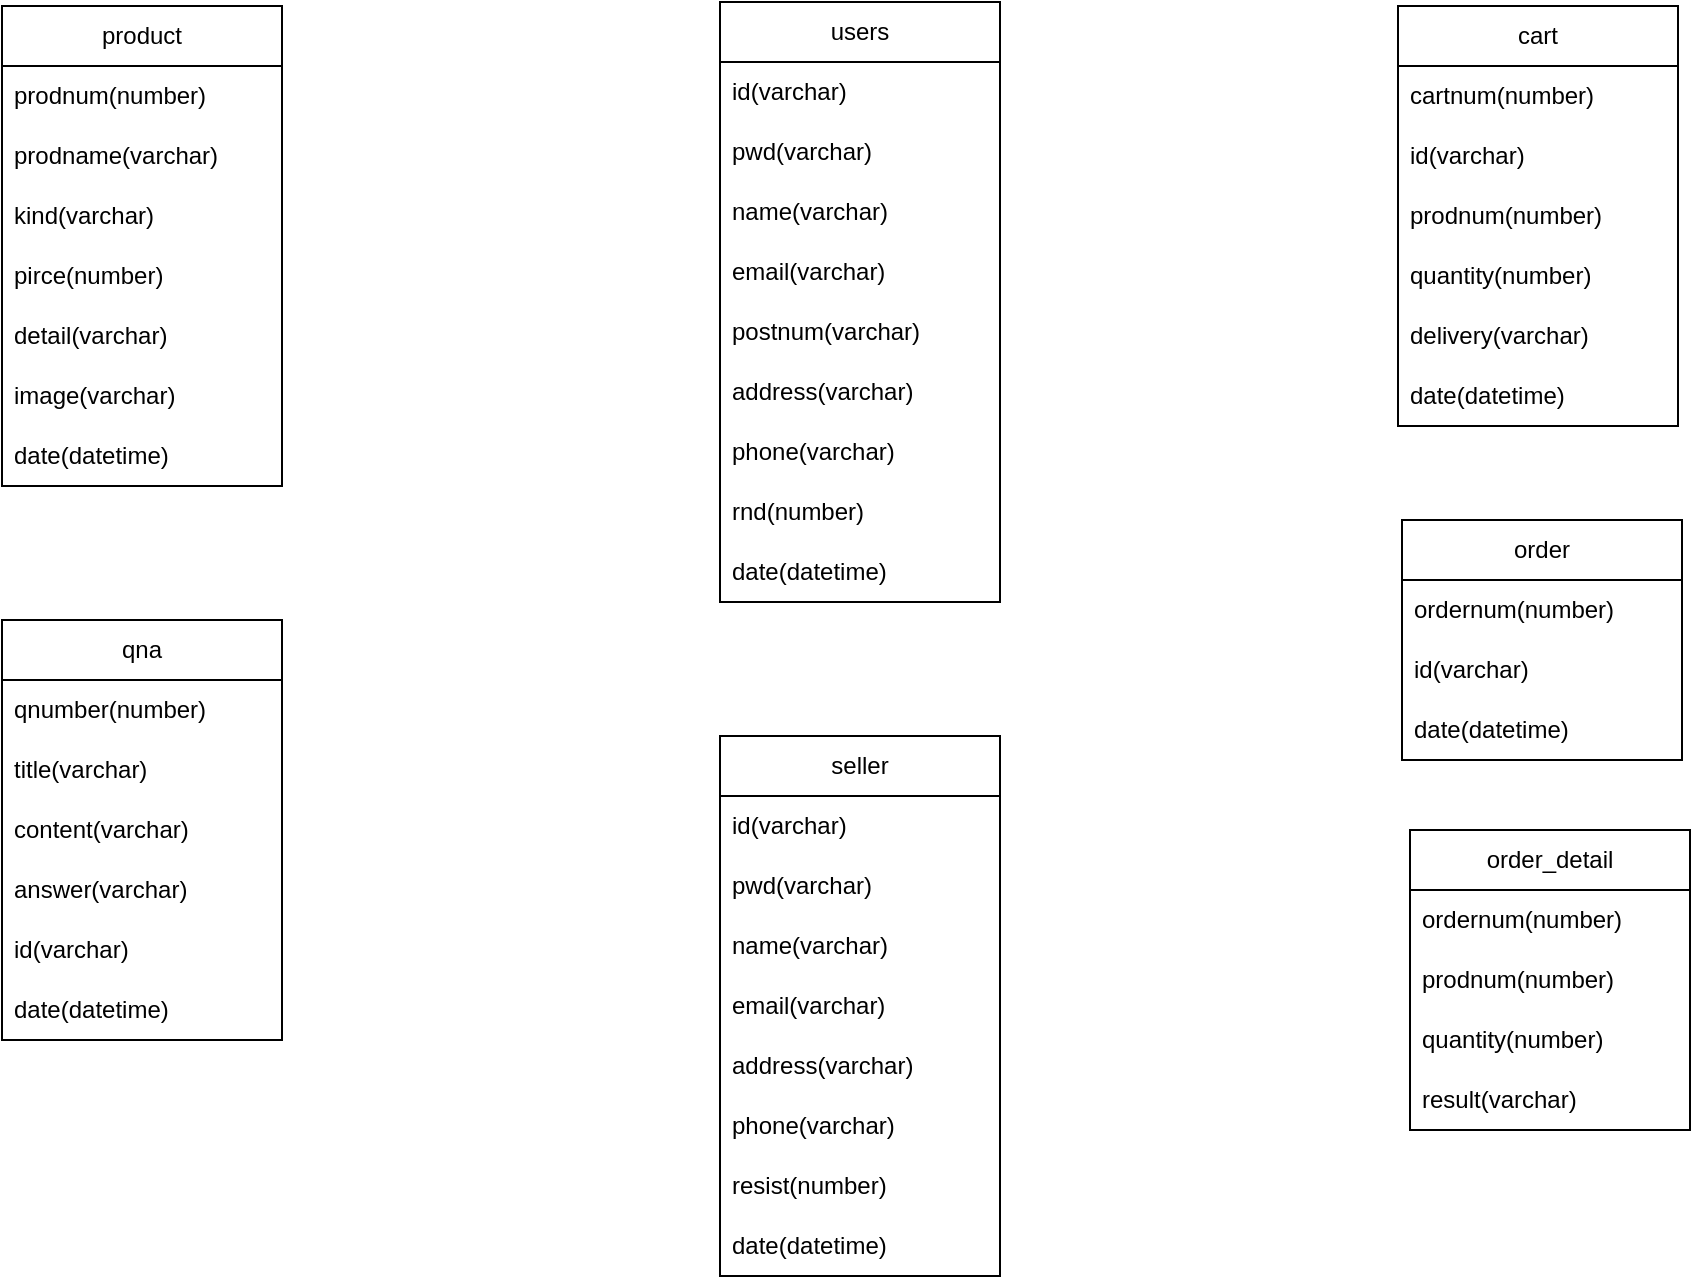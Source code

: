 <mxfile version="24.2.3" type="device">
  <diagram name="페이지-1" id="adRKBAi8nTG6_oZxn-jl">
    <mxGraphModel dx="2090" dy="980" grid="0" gridSize="10" guides="1" tooltips="1" connect="1" arrows="1" fold="1" page="0" pageScale="1" pageWidth="827" pageHeight="1169" math="0" shadow="0">
      <root>
        <mxCell id="0" />
        <mxCell id="1" parent="0" />
        <mxCell id="uZgT5-gnugRa2fQzshKv-1" value="users" style="swimlane;fontStyle=0;childLayout=stackLayout;horizontal=1;startSize=30;horizontalStack=0;resizeParent=1;resizeParentMax=0;resizeLast=0;collapsible=1;marginBottom=0;whiteSpace=wrap;html=1;" parent="1" vertex="1">
          <mxGeometry x="-244" y="-258" width="140" height="300" as="geometry" />
        </mxCell>
        <mxCell id="uZgT5-gnugRa2fQzshKv-2" value="id(varchar)" style="text;strokeColor=none;fillColor=none;align=left;verticalAlign=middle;spacingLeft=4;spacingRight=4;overflow=hidden;points=[[0,0.5],[1,0.5]];portConstraint=eastwest;rotatable=0;whiteSpace=wrap;html=1;" parent="uZgT5-gnugRa2fQzshKv-1" vertex="1">
          <mxGeometry y="30" width="140" height="30" as="geometry" />
        </mxCell>
        <mxCell id="uZgT5-gnugRa2fQzshKv-3" value="pwd(varchar)" style="text;strokeColor=none;fillColor=none;align=left;verticalAlign=middle;spacingLeft=4;spacingRight=4;overflow=hidden;points=[[0,0.5],[1,0.5]];portConstraint=eastwest;rotatable=0;whiteSpace=wrap;html=1;" parent="uZgT5-gnugRa2fQzshKv-1" vertex="1">
          <mxGeometry y="60" width="140" height="30" as="geometry" />
        </mxCell>
        <mxCell id="uZgT5-gnugRa2fQzshKv-5" value="name(varchar)" style="text;strokeColor=none;fillColor=none;align=left;verticalAlign=middle;spacingLeft=4;spacingRight=4;overflow=hidden;points=[[0,0.5],[1,0.5]];portConstraint=eastwest;rotatable=0;whiteSpace=wrap;html=1;" parent="uZgT5-gnugRa2fQzshKv-1" vertex="1">
          <mxGeometry y="90" width="140" height="30" as="geometry" />
        </mxCell>
        <mxCell id="uZgT5-gnugRa2fQzshKv-6" value="email(varchar)" style="text;strokeColor=none;fillColor=none;align=left;verticalAlign=middle;spacingLeft=4;spacingRight=4;overflow=hidden;points=[[0,0.5],[1,0.5]];portConstraint=eastwest;rotatable=0;whiteSpace=wrap;html=1;" parent="uZgT5-gnugRa2fQzshKv-1" vertex="1">
          <mxGeometry y="120" width="140" height="30" as="geometry" />
        </mxCell>
        <mxCell id="uZgT5-gnugRa2fQzshKv-9" value="postnum(varchar)" style="text;strokeColor=none;fillColor=none;align=left;verticalAlign=middle;spacingLeft=4;spacingRight=4;overflow=hidden;points=[[0,0.5],[1,0.5]];portConstraint=eastwest;rotatable=0;whiteSpace=wrap;html=1;" parent="uZgT5-gnugRa2fQzshKv-1" vertex="1">
          <mxGeometry y="150" width="140" height="30" as="geometry" />
        </mxCell>
        <mxCell id="uZgT5-gnugRa2fQzshKv-10" value="address(varchar)" style="text;strokeColor=none;fillColor=none;align=left;verticalAlign=middle;spacingLeft=4;spacingRight=4;overflow=hidden;points=[[0,0.5],[1,0.5]];portConstraint=eastwest;rotatable=0;whiteSpace=wrap;html=1;" parent="uZgT5-gnugRa2fQzshKv-1" vertex="1">
          <mxGeometry y="180" width="140" height="30" as="geometry" />
        </mxCell>
        <mxCell id="uZgT5-gnugRa2fQzshKv-8" value="phone(varchar)" style="text;strokeColor=none;fillColor=none;align=left;verticalAlign=middle;spacingLeft=4;spacingRight=4;overflow=hidden;points=[[0,0.5],[1,0.5]];portConstraint=eastwest;rotatable=0;whiteSpace=wrap;html=1;" parent="uZgT5-gnugRa2fQzshKv-1" vertex="1">
          <mxGeometry y="210" width="140" height="30" as="geometry" />
        </mxCell>
        <mxCell id="uZgT5-gnugRa2fQzshKv-7" value="rnd(number)" style="text;strokeColor=none;fillColor=none;align=left;verticalAlign=middle;spacingLeft=4;spacingRight=4;overflow=hidden;points=[[0,0.5],[1,0.5]];portConstraint=eastwest;rotatable=0;whiteSpace=wrap;html=1;" parent="uZgT5-gnugRa2fQzshKv-1" vertex="1">
          <mxGeometry y="240" width="140" height="30" as="geometry" />
        </mxCell>
        <mxCell id="uZgT5-gnugRa2fQzshKv-4" value="date(datetime)" style="text;strokeColor=none;fillColor=none;align=left;verticalAlign=middle;spacingLeft=4;spacingRight=4;overflow=hidden;points=[[0,0.5],[1,0.5]];portConstraint=eastwest;rotatable=0;whiteSpace=wrap;html=1;" parent="uZgT5-gnugRa2fQzshKv-1" vertex="1">
          <mxGeometry y="270" width="140" height="30" as="geometry" />
        </mxCell>
        <mxCell id="uZgT5-gnugRa2fQzshKv-11" value="product" style="swimlane;fontStyle=0;childLayout=stackLayout;horizontal=1;startSize=30;horizontalStack=0;resizeParent=1;resizeParentMax=0;resizeLast=0;collapsible=1;marginBottom=0;whiteSpace=wrap;html=1;" parent="1" vertex="1">
          <mxGeometry x="-603" y="-256" width="140" height="240" as="geometry" />
        </mxCell>
        <mxCell id="uZgT5-gnugRa2fQzshKv-12" value="prodnum(number)" style="text;strokeColor=none;fillColor=none;align=left;verticalAlign=middle;spacingLeft=4;spacingRight=4;overflow=hidden;points=[[0,0.5],[1,0.5]];portConstraint=eastwest;rotatable=0;whiteSpace=wrap;html=1;" parent="uZgT5-gnugRa2fQzshKv-11" vertex="1">
          <mxGeometry y="30" width="140" height="30" as="geometry" />
        </mxCell>
        <mxCell id="uZgT5-gnugRa2fQzshKv-13" value="prodname(varchar)" style="text;strokeColor=none;fillColor=none;align=left;verticalAlign=middle;spacingLeft=4;spacingRight=4;overflow=hidden;points=[[0,0.5],[1,0.5]];portConstraint=eastwest;rotatable=0;whiteSpace=wrap;html=1;" parent="uZgT5-gnugRa2fQzshKv-11" vertex="1">
          <mxGeometry y="60" width="140" height="30" as="geometry" />
        </mxCell>
        <mxCell id="uZgT5-gnugRa2fQzshKv-14" value="kind(varchar)" style="text;strokeColor=none;fillColor=none;align=left;verticalAlign=middle;spacingLeft=4;spacingRight=4;overflow=hidden;points=[[0,0.5],[1,0.5]];portConstraint=eastwest;rotatable=0;whiteSpace=wrap;html=1;" parent="uZgT5-gnugRa2fQzshKv-11" vertex="1">
          <mxGeometry y="90" width="140" height="30" as="geometry" />
        </mxCell>
        <mxCell id="uZgT5-gnugRa2fQzshKv-15" value="pirce(number)" style="text;strokeColor=none;fillColor=none;align=left;verticalAlign=middle;spacingLeft=4;spacingRight=4;overflow=hidden;points=[[0,0.5],[1,0.5]];portConstraint=eastwest;rotatable=0;whiteSpace=wrap;html=1;" parent="uZgT5-gnugRa2fQzshKv-11" vertex="1">
          <mxGeometry y="120" width="140" height="30" as="geometry" />
        </mxCell>
        <mxCell id="uZgT5-gnugRa2fQzshKv-16" value="detail(varchar)" style="text;strokeColor=none;fillColor=none;align=left;verticalAlign=middle;spacingLeft=4;spacingRight=4;overflow=hidden;points=[[0,0.5],[1,0.5]];portConstraint=eastwest;rotatable=0;whiteSpace=wrap;html=1;" parent="uZgT5-gnugRa2fQzshKv-11" vertex="1">
          <mxGeometry y="150" width="140" height="30" as="geometry" />
        </mxCell>
        <mxCell id="uZgT5-gnugRa2fQzshKv-17" value="image(varchar)" style="text;strokeColor=none;fillColor=none;align=left;verticalAlign=middle;spacingLeft=4;spacingRight=4;overflow=hidden;points=[[0,0.5],[1,0.5]];portConstraint=eastwest;rotatable=0;whiteSpace=wrap;html=1;" parent="uZgT5-gnugRa2fQzshKv-11" vertex="1">
          <mxGeometry y="180" width="140" height="30" as="geometry" />
        </mxCell>
        <mxCell id="uZgT5-gnugRa2fQzshKv-18" value="date(datetime)" style="text;strokeColor=none;fillColor=none;align=left;verticalAlign=middle;spacingLeft=4;spacingRight=4;overflow=hidden;points=[[0,0.5],[1,0.5]];portConstraint=eastwest;rotatable=0;whiteSpace=wrap;html=1;" parent="uZgT5-gnugRa2fQzshKv-11" vertex="1">
          <mxGeometry y="210" width="140" height="30" as="geometry" />
        </mxCell>
        <mxCell id="uZgT5-gnugRa2fQzshKv-29" value="seller" style="swimlane;fontStyle=0;childLayout=stackLayout;horizontal=1;startSize=30;horizontalStack=0;resizeParent=1;resizeParentMax=0;resizeLast=0;collapsible=1;marginBottom=0;whiteSpace=wrap;html=1;" parent="1" vertex="1">
          <mxGeometry x="-244" y="109" width="140" height="270" as="geometry" />
        </mxCell>
        <mxCell id="uZgT5-gnugRa2fQzshKv-30" value="id(varchar)" style="text;strokeColor=none;fillColor=none;align=left;verticalAlign=middle;spacingLeft=4;spacingRight=4;overflow=hidden;points=[[0,0.5],[1,0.5]];portConstraint=eastwest;rotatable=0;whiteSpace=wrap;html=1;" parent="uZgT5-gnugRa2fQzshKv-29" vertex="1">
          <mxGeometry y="30" width="140" height="30" as="geometry" />
        </mxCell>
        <mxCell id="uZgT5-gnugRa2fQzshKv-31" value="pwd(varchar)" style="text;strokeColor=none;fillColor=none;align=left;verticalAlign=middle;spacingLeft=4;spacingRight=4;overflow=hidden;points=[[0,0.5],[1,0.5]];portConstraint=eastwest;rotatable=0;whiteSpace=wrap;html=1;" parent="uZgT5-gnugRa2fQzshKv-29" vertex="1">
          <mxGeometry y="60" width="140" height="30" as="geometry" />
        </mxCell>
        <mxCell id="uZgT5-gnugRa2fQzshKv-32" value="name(varchar)" style="text;strokeColor=none;fillColor=none;align=left;verticalAlign=middle;spacingLeft=4;spacingRight=4;overflow=hidden;points=[[0,0.5],[1,0.5]];portConstraint=eastwest;rotatable=0;whiteSpace=wrap;html=1;" parent="uZgT5-gnugRa2fQzshKv-29" vertex="1">
          <mxGeometry y="90" width="140" height="30" as="geometry" />
        </mxCell>
        <mxCell id="uZgT5-gnugRa2fQzshKv-33" value="email(varchar)" style="text;strokeColor=none;fillColor=none;align=left;verticalAlign=middle;spacingLeft=4;spacingRight=4;overflow=hidden;points=[[0,0.5],[1,0.5]];portConstraint=eastwest;rotatable=0;whiteSpace=wrap;html=1;" parent="uZgT5-gnugRa2fQzshKv-29" vertex="1">
          <mxGeometry y="120" width="140" height="30" as="geometry" />
        </mxCell>
        <mxCell id="uZgT5-gnugRa2fQzshKv-35" value="address(varchar)" style="text;strokeColor=none;fillColor=none;align=left;verticalAlign=middle;spacingLeft=4;spacingRight=4;overflow=hidden;points=[[0,0.5],[1,0.5]];portConstraint=eastwest;rotatable=0;whiteSpace=wrap;html=1;" parent="uZgT5-gnugRa2fQzshKv-29" vertex="1">
          <mxGeometry y="150" width="140" height="30" as="geometry" />
        </mxCell>
        <mxCell id="uZgT5-gnugRa2fQzshKv-36" value="phone(varchar)" style="text;strokeColor=none;fillColor=none;align=left;verticalAlign=middle;spacingLeft=4;spacingRight=4;overflow=hidden;points=[[0,0.5],[1,0.5]];portConstraint=eastwest;rotatable=0;whiteSpace=wrap;html=1;" parent="uZgT5-gnugRa2fQzshKv-29" vertex="1">
          <mxGeometry y="180" width="140" height="30" as="geometry" />
        </mxCell>
        <mxCell id="uZgT5-gnugRa2fQzshKv-37" value="resist(number)" style="text;strokeColor=none;fillColor=none;align=left;verticalAlign=middle;spacingLeft=4;spacingRight=4;overflow=hidden;points=[[0,0.5],[1,0.5]];portConstraint=eastwest;rotatable=0;whiteSpace=wrap;html=1;" parent="uZgT5-gnugRa2fQzshKv-29" vertex="1">
          <mxGeometry y="210" width="140" height="30" as="geometry" />
        </mxCell>
        <mxCell id="uZgT5-gnugRa2fQzshKv-38" value="date(datetime)" style="text;strokeColor=none;fillColor=none;align=left;verticalAlign=middle;spacingLeft=4;spacingRight=4;overflow=hidden;points=[[0,0.5],[1,0.5]];portConstraint=eastwest;rotatable=0;whiteSpace=wrap;html=1;" parent="uZgT5-gnugRa2fQzshKv-29" vertex="1">
          <mxGeometry y="240" width="140" height="30" as="geometry" />
        </mxCell>
        <mxCell id="uZgT5-gnugRa2fQzshKv-39" value="cart" style="swimlane;fontStyle=0;childLayout=stackLayout;horizontal=1;startSize=30;horizontalStack=0;resizeParent=1;resizeParentMax=0;resizeLast=0;collapsible=1;marginBottom=0;whiteSpace=wrap;html=1;" parent="1" vertex="1">
          <mxGeometry x="95" y="-256" width="140" height="210" as="geometry" />
        </mxCell>
        <mxCell id="uZgT5-gnugRa2fQzshKv-49" value="cartnum(number)" style="text;strokeColor=none;fillColor=none;align=left;verticalAlign=middle;spacingLeft=4;spacingRight=4;overflow=hidden;points=[[0,0.5],[1,0.5]];portConstraint=eastwest;rotatable=0;whiteSpace=wrap;html=1;" parent="uZgT5-gnugRa2fQzshKv-39" vertex="1">
          <mxGeometry y="30" width="140" height="30" as="geometry" />
        </mxCell>
        <mxCell id="uZgT5-gnugRa2fQzshKv-40" value="id(varchar)" style="text;strokeColor=none;fillColor=none;align=left;verticalAlign=middle;spacingLeft=4;spacingRight=4;overflow=hidden;points=[[0,0.5],[1,0.5]];portConstraint=eastwest;rotatable=0;whiteSpace=wrap;html=1;" parent="uZgT5-gnugRa2fQzshKv-39" vertex="1">
          <mxGeometry y="60" width="140" height="30" as="geometry" />
        </mxCell>
        <mxCell id="uZgT5-gnugRa2fQzshKv-41" value="prodnum(number)" style="text;strokeColor=none;fillColor=none;align=left;verticalAlign=middle;spacingLeft=4;spacingRight=4;overflow=hidden;points=[[0,0.5],[1,0.5]];portConstraint=eastwest;rotatable=0;whiteSpace=wrap;html=1;" parent="uZgT5-gnugRa2fQzshKv-39" vertex="1">
          <mxGeometry y="90" width="140" height="30" as="geometry" />
        </mxCell>
        <mxCell id="uZgT5-gnugRa2fQzshKv-42" value="quantity(number)" style="text;strokeColor=none;fillColor=none;align=left;verticalAlign=middle;spacingLeft=4;spacingRight=4;overflow=hidden;points=[[0,0.5],[1,0.5]];portConstraint=eastwest;rotatable=0;whiteSpace=wrap;html=1;" parent="uZgT5-gnugRa2fQzshKv-39" vertex="1">
          <mxGeometry y="120" width="140" height="30" as="geometry" />
        </mxCell>
        <mxCell id="uZgT5-gnugRa2fQzshKv-43" value="delivery(varchar)" style="text;strokeColor=none;fillColor=none;align=left;verticalAlign=middle;spacingLeft=4;spacingRight=4;overflow=hidden;points=[[0,0.5],[1,0.5]];portConstraint=eastwest;rotatable=0;whiteSpace=wrap;html=1;" parent="uZgT5-gnugRa2fQzshKv-39" vertex="1">
          <mxGeometry y="150" width="140" height="30" as="geometry" />
        </mxCell>
        <mxCell id="uZgT5-gnugRa2fQzshKv-48" value="date(datetime)" style="text;strokeColor=none;fillColor=none;align=left;verticalAlign=middle;spacingLeft=4;spacingRight=4;overflow=hidden;points=[[0,0.5],[1,0.5]];portConstraint=eastwest;rotatable=0;whiteSpace=wrap;html=1;" parent="uZgT5-gnugRa2fQzshKv-39" vertex="1">
          <mxGeometry y="180" width="140" height="30" as="geometry" />
        </mxCell>
        <mxCell id="uZgT5-gnugRa2fQzshKv-50" value="order" style="swimlane;fontStyle=0;childLayout=stackLayout;horizontal=1;startSize=30;horizontalStack=0;resizeParent=1;resizeParentMax=0;resizeLast=0;collapsible=1;marginBottom=0;whiteSpace=wrap;html=1;" parent="1" vertex="1">
          <mxGeometry x="97" y="1" width="140" height="120" as="geometry" />
        </mxCell>
        <mxCell id="uZgT5-gnugRa2fQzshKv-51" value="ordernum(number)" style="text;strokeColor=none;fillColor=none;align=left;verticalAlign=middle;spacingLeft=4;spacingRight=4;overflow=hidden;points=[[0,0.5],[1,0.5]];portConstraint=eastwest;rotatable=0;whiteSpace=wrap;html=1;" parent="uZgT5-gnugRa2fQzshKv-50" vertex="1">
          <mxGeometry y="30" width="140" height="30" as="geometry" />
        </mxCell>
        <mxCell id="uZgT5-gnugRa2fQzshKv-52" value="id(varchar)" style="text;strokeColor=none;fillColor=none;align=left;verticalAlign=middle;spacingLeft=4;spacingRight=4;overflow=hidden;points=[[0,0.5],[1,0.5]];portConstraint=eastwest;rotatable=0;whiteSpace=wrap;html=1;" parent="uZgT5-gnugRa2fQzshKv-50" vertex="1">
          <mxGeometry y="60" width="140" height="30" as="geometry" />
        </mxCell>
        <mxCell id="uZgT5-gnugRa2fQzshKv-56" value="date(datetime)" style="text;strokeColor=none;fillColor=none;align=left;verticalAlign=middle;spacingLeft=4;spacingRight=4;overflow=hidden;points=[[0,0.5],[1,0.5]];portConstraint=eastwest;rotatable=0;whiteSpace=wrap;html=1;" parent="uZgT5-gnugRa2fQzshKv-50" vertex="1">
          <mxGeometry y="90" width="140" height="30" as="geometry" />
        </mxCell>
        <mxCell id="uZgT5-gnugRa2fQzshKv-57" value="order_detail" style="swimlane;fontStyle=0;childLayout=stackLayout;horizontal=1;startSize=30;horizontalStack=0;resizeParent=1;resizeParentMax=0;resizeLast=0;collapsible=1;marginBottom=0;whiteSpace=wrap;html=1;" parent="1" vertex="1">
          <mxGeometry x="101" y="156" width="140" height="150" as="geometry" />
        </mxCell>
        <mxCell id="uZgT5-gnugRa2fQzshKv-58" value="ordernum(number)" style="text;strokeColor=none;fillColor=none;align=left;verticalAlign=middle;spacingLeft=4;spacingRight=4;overflow=hidden;points=[[0,0.5],[1,0.5]];portConstraint=eastwest;rotatable=0;whiteSpace=wrap;html=1;" parent="uZgT5-gnugRa2fQzshKv-57" vertex="1">
          <mxGeometry y="30" width="140" height="30" as="geometry" />
        </mxCell>
        <mxCell id="uZgT5-gnugRa2fQzshKv-59" value="prodnum(number)" style="text;strokeColor=none;fillColor=none;align=left;verticalAlign=middle;spacingLeft=4;spacingRight=4;overflow=hidden;points=[[0,0.5],[1,0.5]];portConstraint=eastwest;rotatable=0;whiteSpace=wrap;html=1;" parent="uZgT5-gnugRa2fQzshKv-57" vertex="1">
          <mxGeometry y="60" width="140" height="30" as="geometry" />
        </mxCell>
        <mxCell id="uZgT5-gnugRa2fQzshKv-60" value="quantity(number)" style="text;strokeColor=none;fillColor=none;align=left;verticalAlign=middle;spacingLeft=4;spacingRight=4;overflow=hidden;points=[[0,0.5],[1,0.5]];portConstraint=eastwest;rotatable=0;whiteSpace=wrap;html=1;" parent="uZgT5-gnugRa2fQzshKv-57" vertex="1">
          <mxGeometry y="90" width="140" height="30" as="geometry" />
        </mxCell>
        <mxCell id="uZgT5-gnugRa2fQzshKv-61" value="result(varchar)" style="text;strokeColor=none;fillColor=none;align=left;verticalAlign=middle;spacingLeft=4;spacingRight=4;overflow=hidden;points=[[0,0.5],[1,0.5]];portConstraint=eastwest;rotatable=0;whiteSpace=wrap;html=1;" parent="uZgT5-gnugRa2fQzshKv-57" vertex="1">
          <mxGeometry y="120" width="140" height="30" as="geometry" />
        </mxCell>
        <mxCell id="uZgT5-gnugRa2fQzshKv-65" value="qna" style="swimlane;fontStyle=0;childLayout=stackLayout;horizontal=1;startSize=30;horizontalStack=0;resizeParent=1;resizeParentMax=0;resizeLast=0;collapsible=1;marginBottom=0;whiteSpace=wrap;html=1;" parent="1" vertex="1">
          <mxGeometry x="-603" y="51" width="140" height="210" as="geometry" />
        </mxCell>
        <mxCell id="uZgT5-gnugRa2fQzshKv-66" value="qnumber(number)" style="text;strokeColor=none;fillColor=none;align=left;verticalAlign=middle;spacingLeft=4;spacingRight=4;overflow=hidden;points=[[0,0.5],[1,0.5]];portConstraint=eastwest;rotatable=0;whiteSpace=wrap;html=1;" parent="uZgT5-gnugRa2fQzshKv-65" vertex="1">
          <mxGeometry y="30" width="140" height="30" as="geometry" />
        </mxCell>
        <mxCell id="uZgT5-gnugRa2fQzshKv-67" value="title(varchar)" style="text;strokeColor=none;fillColor=none;align=left;verticalAlign=middle;spacingLeft=4;spacingRight=4;overflow=hidden;points=[[0,0.5],[1,0.5]];portConstraint=eastwest;rotatable=0;whiteSpace=wrap;html=1;" parent="uZgT5-gnugRa2fQzshKv-65" vertex="1">
          <mxGeometry y="60" width="140" height="30" as="geometry" />
        </mxCell>
        <mxCell id="uZgT5-gnugRa2fQzshKv-68" value="content(varchar)" style="text;strokeColor=none;fillColor=none;align=left;verticalAlign=middle;spacingLeft=4;spacingRight=4;overflow=hidden;points=[[0,0.5],[1,0.5]];portConstraint=eastwest;rotatable=0;whiteSpace=wrap;html=1;" parent="uZgT5-gnugRa2fQzshKv-65" vertex="1">
          <mxGeometry y="90" width="140" height="30" as="geometry" />
        </mxCell>
        <mxCell id="uZgT5-gnugRa2fQzshKv-69" value="answer(varchar)" style="text;strokeColor=none;fillColor=none;align=left;verticalAlign=middle;spacingLeft=4;spacingRight=4;overflow=hidden;points=[[0,0.5],[1,0.5]];portConstraint=eastwest;rotatable=0;whiteSpace=wrap;html=1;" parent="uZgT5-gnugRa2fQzshKv-65" vertex="1">
          <mxGeometry y="120" width="140" height="30" as="geometry" />
        </mxCell>
        <mxCell id="uZgT5-gnugRa2fQzshKv-70" value="id(varchar)" style="text;strokeColor=none;fillColor=none;align=left;verticalAlign=middle;spacingLeft=4;spacingRight=4;overflow=hidden;points=[[0,0.5],[1,0.5]];portConstraint=eastwest;rotatable=0;whiteSpace=wrap;html=1;" parent="uZgT5-gnugRa2fQzshKv-65" vertex="1">
          <mxGeometry y="150" width="140" height="30" as="geometry" />
        </mxCell>
        <mxCell id="uZgT5-gnugRa2fQzshKv-74" value="date(datetime)" style="text;strokeColor=none;fillColor=none;align=left;verticalAlign=middle;spacingLeft=4;spacingRight=4;overflow=hidden;points=[[0,0.5],[1,0.5]];portConstraint=eastwest;rotatable=0;whiteSpace=wrap;html=1;" parent="uZgT5-gnugRa2fQzshKv-65" vertex="1">
          <mxGeometry y="180" width="140" height="30" as="geometry" />
        </mxCell>
      </root>
    </mxGraphModel>
  </diagram>
</mxfile>
